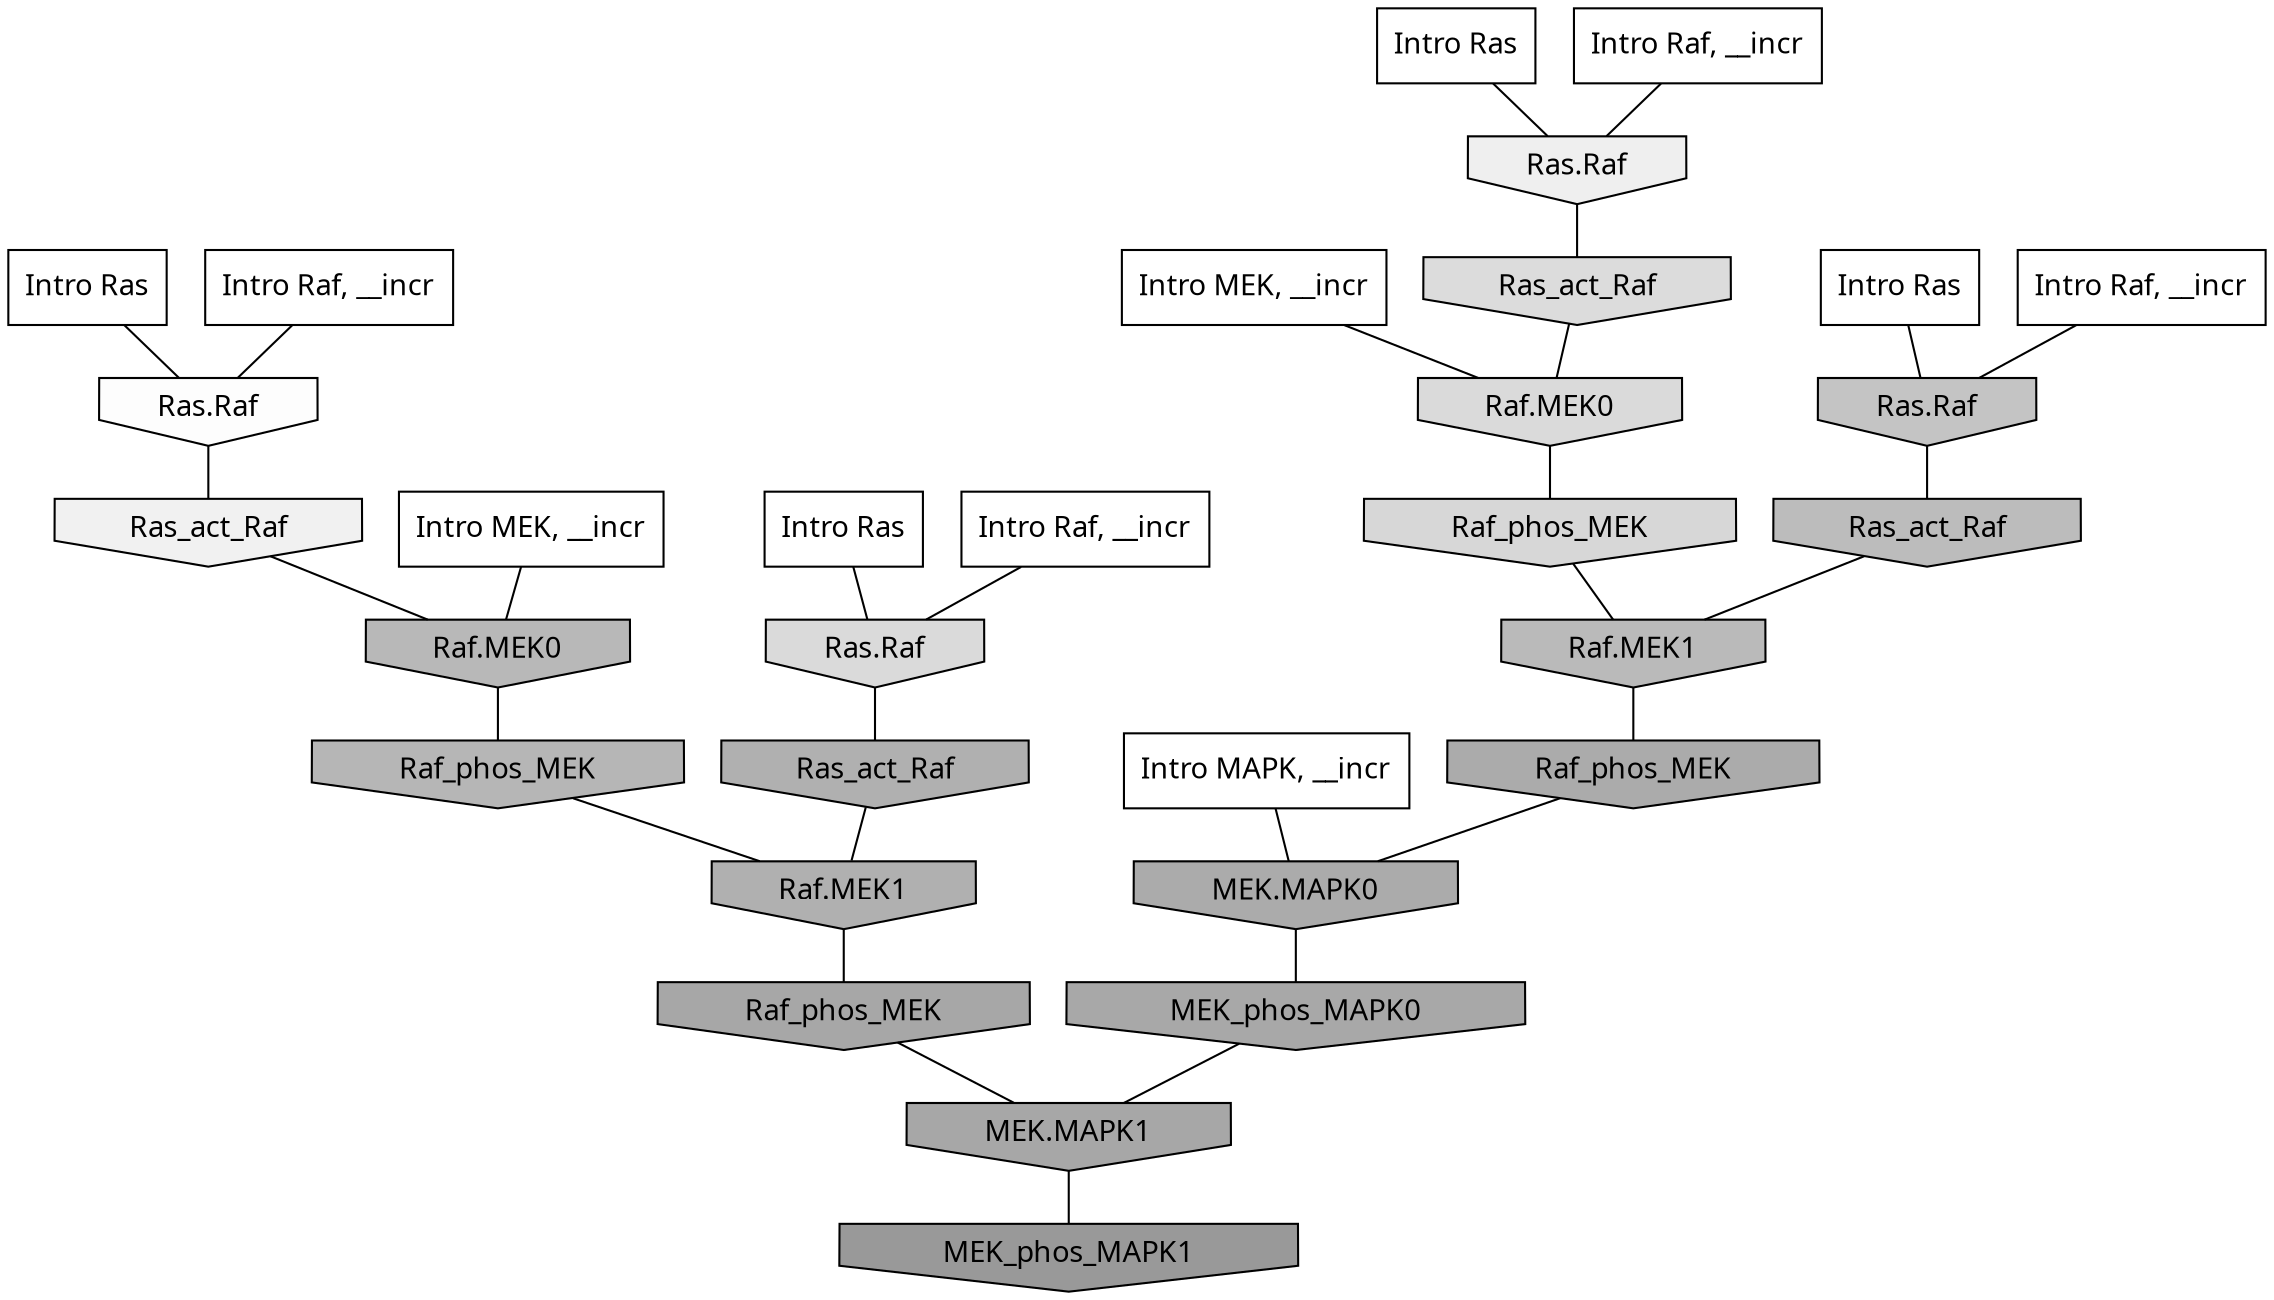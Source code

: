 digraph G{
  rankdir="TB";
  ranksep=0.30;
  node [fontname="CMU Serif"];
  edge [fontname="CMU Serif"];
  
  1 [label="Intro Ras", shape=rectangle, style=filled, fillcolor="0.000 0.000 1.000"]
  
  50 [label="Intro Ras", shape=rectangle, style=filled, fillcolor="0.000 0.000 1.000"]
  
  54 [label="Intro Ras", shape=rectangle, style=filled, fillcolor="0.000 0.000 1.000"]
  
  68 [label="Intro Ras", shape=rectangle, style=filled, fillcolor="0.000 0.000 1.000"]
  
  203 [label="Intro Raf, __incr", shape=rectangle, style=filled, fillcolor="0.000 0.000 1.000"]
  
  322 [label="Intro Raf, __incr", shape=rectangle, style=filled, fillcolor="0.000 0.000 1.000"]
  
  605 [label="Intro Raf, __incr", shape=rectangle, style=filled, fillcolor="0.000 0.000 1.000"]
  
  888 [label="Intro Raf, __incr", shape=rectangle, style=filled, fillcolor="0.000 0.000 1.000"]
  
  1824 [label="Intro MEK, __incr", shape=rectangle, style=filled, fillcolor="0.000 0.000 1.000"]
  
  1874 [label="Intro MEK, __incr", shape=rectangle, style=filled, fillcolor="0.000 0.000 1.000"]
  
  2781 [label="Intro MAPK, __incr", shape=rectangle, style=filled, fillcolor="0.000 0.000 1.000"]
  
  3370 [label="Ras.Raf", shape=invhouse, style=filled, fillcolor="0.000 0.000 0.991"]
  
  3858 [label="Ras_act_Raf", shape=invhouse, style=filled, fillcolor="0.000 0.000 0.942"]
  
  4002 [label="Ras.Raf", shape=invhouse, style=filled, fillcolor="0.000 0.000 0.935"]
  
  5331 [label="Ras_act_Raf", shape=invhouse, style=filled, fillcolor="0.000 0.000 0.861"]
  
  5466 [label="Raf.MEK0", shape=invhouse, style=filled, fillcolor="0.000 0.000 0.854"]
  
  5476 [label="Ras.Raf", shape=invhouse, style=filled, fillcolor="0.000 0.000 0.854"]
  
  5717 [label="Raf_phos_MEK", shape=invhouse, style=filled, fillcolor="0.000 0.000 0.840"]
  
  7893 [label="Ras.Raf", shape=invhouse, style=filled, fillcolor="0.000 0.000 0.767"]
  
  9018 [label="Ras_act_Raf", shape=invhouse, style=filled, fillcolor="0.000 0.000 0.737"]
  
  9544 [label="Raf.MEK1", shape=invhouse, style=filled, fillcolor="0.000 0.000 0.727"]
  
  9793 [label="Raf.MEK0", shape=invhouse, style=filled, fillcolor="0.000 0.000 0.722"]
  
  10390 [label="Raf_phos_MEK", shape=invhouse, style=filled, fillcolor="0.000 0.000 0.711"]
  
  11550 [label="Ras_act_Raf", shape=invhouse, style=filled, fillcolor="0.000 0.000 0.690"]
  
  11552 [label="Raf.MEK1", shape=invhouse, style=filled, fillcolor="0.000 0.000 0.690"]
  
  13039 [label="Raf_phos_MEK", shape=invhouse, style=filled, fillcolor="0.000 0.000 0.669"]
  
  13043 [label="MEK.MAPK0", shape=invhouse, style=filled, fillcolor="0.000 0.000 0.669"]
  
  13746 [label="MEK_phos_MAPK0", shape=invhouse, style=filled, fillcolor="0.000 0.000 0.659"]
  
  13958 [label="Raf_phos_MEK", shape=invhouse, style=filled, fillcolor="0.000 0.000 0.656"]
  
  13960 [label="MEK.MAPK1", shape=invhouse, style=filled, fillcolor="0.000 0.000 0.656"]
  
  17252 [label="MEK_phos_MAPK1", shape=invhouse, style=filled, fillcolor="0.000 0.000 0.600"]
  
  
  13960 -> 17252 [dir=none, color="0.000 0.000 0.000"] 
  13958 -> 13960 [dir=none, color="0.000 0.000 0.000"] 
  13746 -> 13960 [dir=none, color="0.000 0.000 0.000"] 
  13043 -> 13746 [dir=none, color="0.000 0.000 0.000"] 
  13039 -> 13043 [dir=none, color="0.000 0.000 0.000"] 
  11552 -> 13958 [dir=none, color="0.000 0.000 0.000"] 
  11550 -> 11552 [dir=none, color="0.000 0.000 0.000"] 
  10390 -> 11552 [dir=none, color="0.000 0.000 0.000"] 
  9793 -> 10390 [dir=none, color="0.000 0.000 0.000"] 
  9544 -> 13039 [dir=none, color="0.000 0.000 0.000"] 
  9018 -> 9544 [dir=none, color="0.000 0.000 0.000"] 
  7893 -> 9018 [dir=none, color="0.000 0.000 0.000"] 
  5717 -> 9544 [dir=none, color="0.000 0.000 0.000"] 
  5476 -> 11550 [dir=none, color="0.000 0.000 0.000"] 
  5466 -> 5717 [dir=none, color="0.000 0.000 0.000"] 
  5331 -> 5466 [dir=none, color="0.000 0.000 0.000"] 
  4002 -> 5331 [dir=none, color="0.000 0.000 0.000"] 
  3858 -> 9793 [dir=none, color="0.000 0.000 0.000"] 
  3370 -> 3858 [dir=none, color="0.000 0.000 0.000"] 
  2781 -> 13043 [dir=none, color="0.000 0.000 0.000"] 
  1874 -> 5466 [dir=none, color="0.000 0.000 0.000"] 
  1824 -> 9793 [dir=none, color="0.000 0.000 0.000"] 
  888 -> 3370 [dir=none, color="0.000 0.000 0.000"] 
  605 -> 5476 [dir=none, color="0.000 0.000 0.000"] 
  322 -> 4002 [dir=none, color="0.000 0.000 0.000"] 
  203 -> 7893 [dir=none, color="0.000 0.000 0.000"] 
  68 -> 4002 [dir=none, color="0.000 0.000 0.000"] 
  54 -> 7893 [dir=none, color="0.000 0.000 0.000"] 
  50 -> 5476 [dir=none, color="0.000 0.000 0.000"] 
  1 -> 3370 [dir=none, color="0.000 0.000 0.000"] 
  
  }
